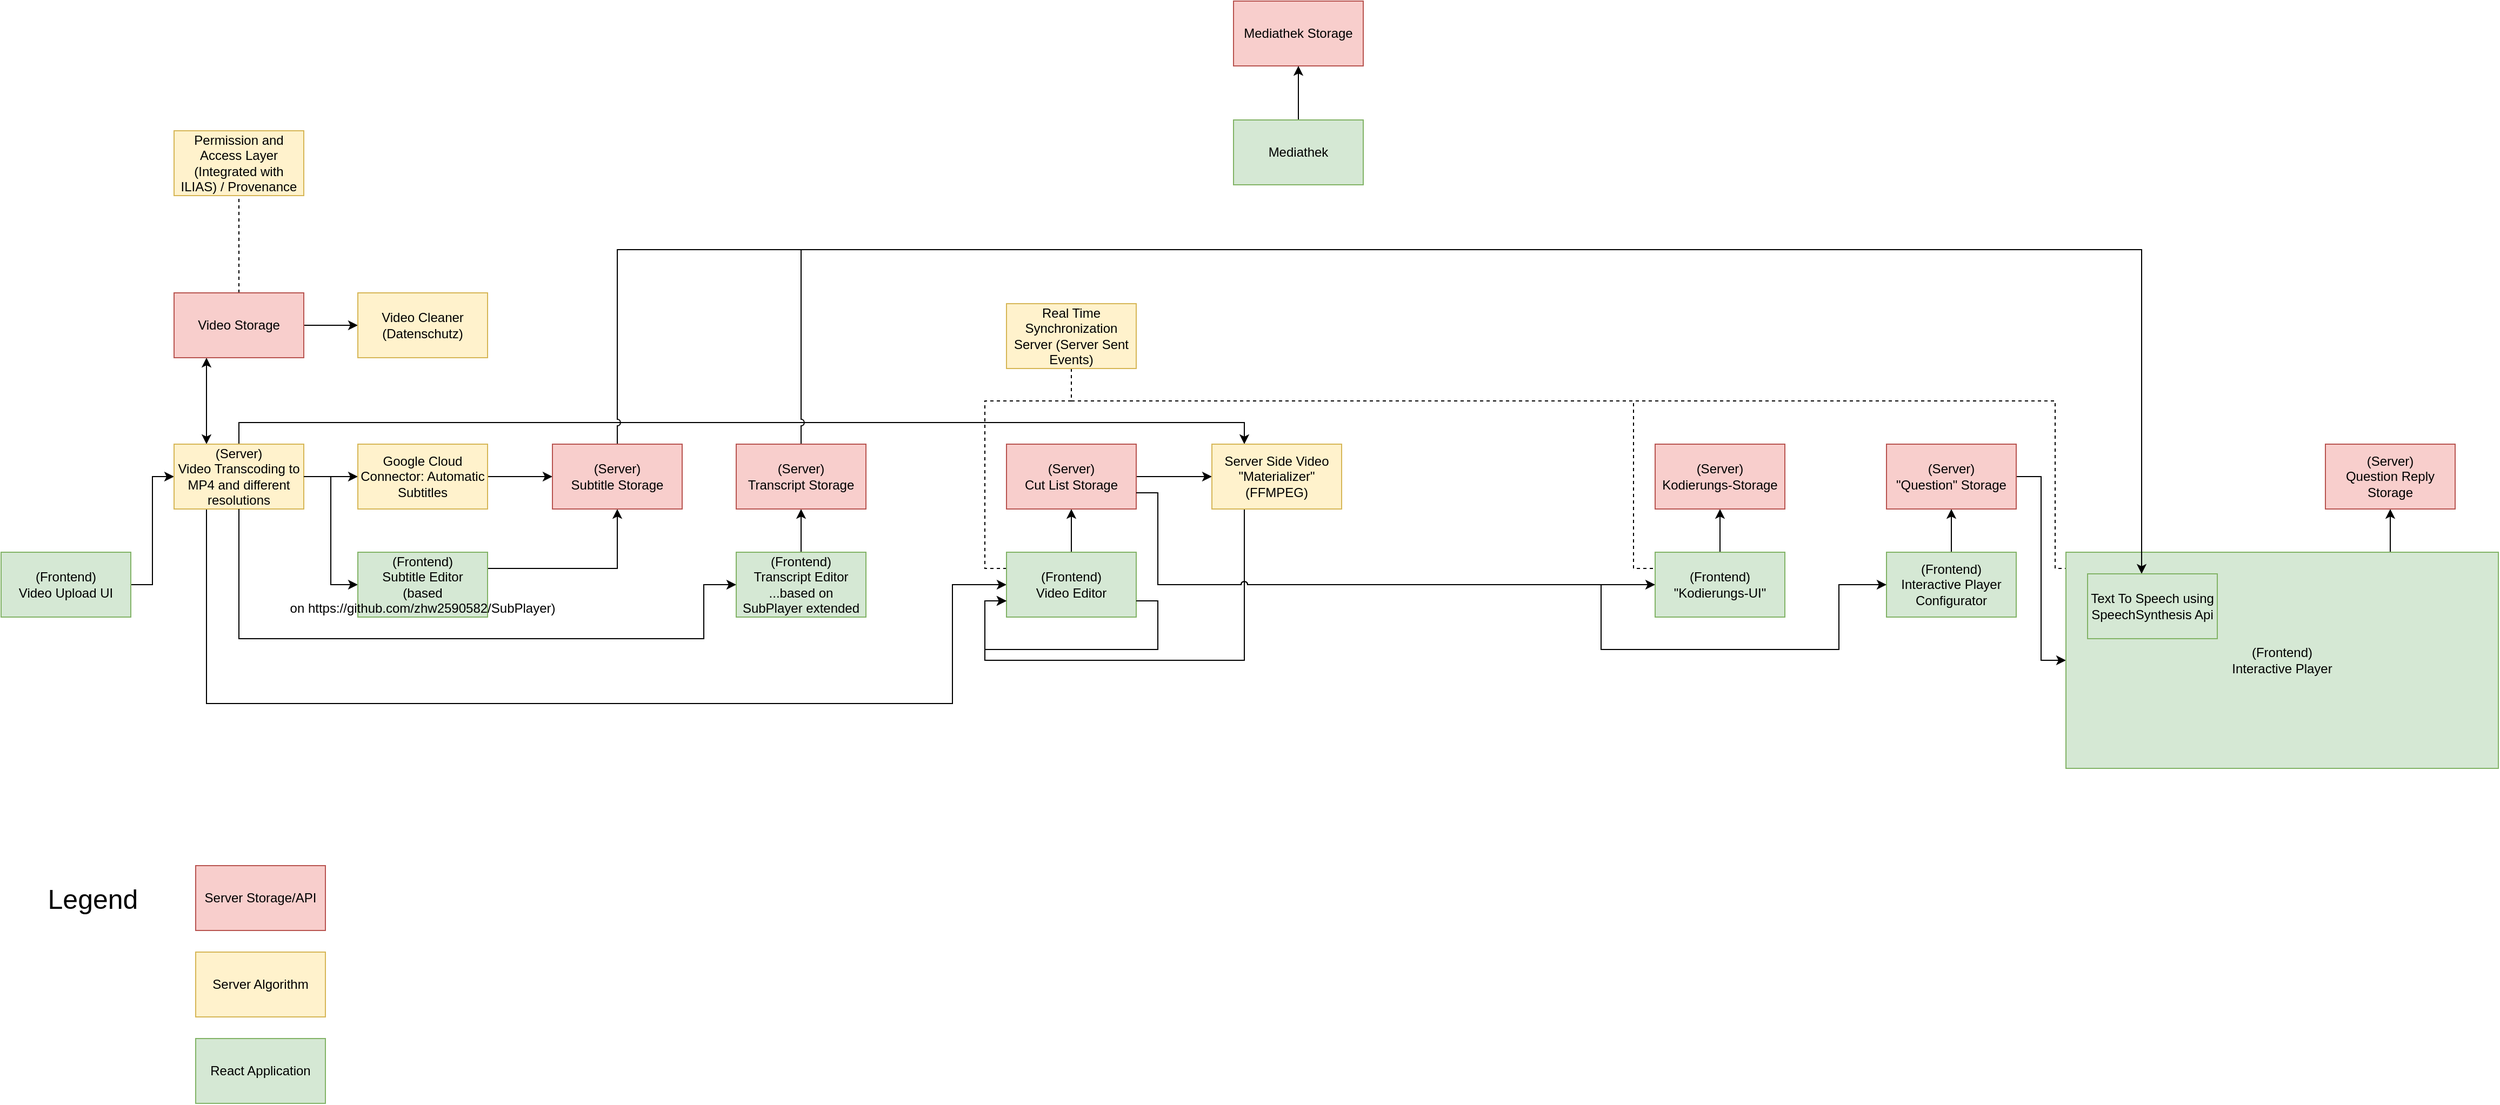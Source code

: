 <mxfile version="12.4.2" type="device" pages="1"><diagram id="jEllUg9aTqqqHHON40cu" name="Page-1"><mxGraphModel dx="1820" dy="2817" grid="1" gridSize="10" guides="1" tooltips="1" connect="1" arrows="1" fold="1" page="1" pageScale="1" pageWidth="827" pageHeight="1169" math="0" shadow="0"><root><mxCell id="0"/><mxCell id="1" parent="0"/><mxCell id="AGfXLvFwbZapcbmT7w0T-3" style="edgeStyle=orthogonalEdgeStyle;rounded=0;orthogonalLoop=1;jettySize=auto;html=1;exitX=1;exitY=0.5;exitDx=0;exitDy=0;entryX=0;entryY=0.5;entryDx=0;entryDy=0;" parent="1" source="AGfXLvFwbZapcbmT7w0T-1" target="AGfXLvFwbZapcbmT7w0T-2" edge="1"><mxGeometry relative="1" as="geometry"/></mxCell><mxCell id="AGfXLvFwbZapcbmT7w0T-1" value="(Frontend)&lt;br&gt;Video Upload UI" style="rounded=0;whiteSpace=wrap;html=1;fillColor=#d5e8d4;strokeColor=#82b366;" parent="1" vertex="1"><mxGeometry x="40" y="200" width="120" height="60" as="geometry"/></mxCell><mxCell id="AGfXLvFwbZapcbmT7w0T-5" style="edgeStyle=orthogonalEdgeStyle;rounded=0;orthogonalLoop=1;jettySize=auto;html=1;entryX=0;entryY=0.5;entryDx=0;entryDy=0;" parent="1" source="AGfXLvFwbZapcbmT7w0T-2" target="AGfXLvFwbZapcbmT7w0T-4" edge="1"><mxGeometry relative="1" as="geometry"/></mxCell><mxCell id="AGfXLvFwbZapcbmT7w0T-14" style="edgeStyle=orthogonalEdgeStyle;rounded=0;orthogonalLoop=1;jettySize=auto;html=1;exitX=0.25;exitY=1;exitDx=0;exitDy=0;" parent="1" source="AGfXLvFwbZapcbmT7w0T-2" target="AGfXLvFwbZapcbmT7w0T-13" edge="1"><mxGeometry relative="1" as="geometry"><Array as="points"><mxPoint x="230" y="340"/><mxPoint x="920" y="340"/><mxPoint x="920" y="230"/></Array></mxGeometry></mxCell><mxCell id="AGfXLvFwbZapcbmT7w0T-19" style="edgeStyle=orthogonalEdgeStyle;rounded=0;orthogonalLoop=1;jettySize=auto;html=1;exitX=0.5;exitY=0;exitDx=0;exitDy=0;entryX=0.25;entryY=0;entryDx=0;entryDy=0;" parent="1" source="AGfXLvFwbZapcbmT7w0T-2" target="AGfXLvFwbZapcbmT7w0T-17" edge="1"><mxGeometry relative="1" as="geometry"/></mxCell><mxCell id="hoko4UDkJpauVfEKLa7Q-4" style="edgeStyle=orthogonalEdgeStyle;rounded=0;orthogonalLoop=1;jettySize=auto;html=1;exitX=0.25;exitY=0;exitDx=0;exitDy=0;entryX=0.25;entryY=1;entryDx=0;entryDy=0;startArrow=classic;startFill=1;" edge="1" parent="1" source="AGfXLvFwbZapcbmT7w0T-2" target="hoko4UDkJpauVfEKLa7Q-3"><mxGeometry relative="1" as="geometry"/></mxCell><mxCell id="AGfXLvFwbZapcbmT7w0T-2" value="(Server)&lt;br&gt;Video Transcoding to MP4 and different resolutions" style="rounded=0;whiteSpace=wrap;html=1;fillColor=#fff2cc;strokeColor=#d6b656;" parent="1" vertex="1"><mxGeometry x="200" y="100" width="120" height="60" as="geometry"/></mxCell><mxCell id="AGfXLvFwbZapcbmT7w0T-7" style="edgeStyle=orthogonalEdgeStyle;rounded=0;orthogonalLoop=1;jettySize=auto;html=1;entryX=0;entryY=0.5;entryDx=0;entryDy=0;" parent="1" source="AGfXLvFwbZapcbmT7w0T-2" target="AGfXLvFwbZapcbmT7w0T-6" edge="1"><mxGeometry relative="1" as="geometry"/></mxCell><mxCell id="AGfXLvFwbZapcbmT7w0T-11" style="edgeStyle=orthogonalEdgeStyle;rounded=0;orthogonalLoop=1;jettySize=auto;html=1;" parent="1" source="AGfXLvFwbZapcbmT7w0T-4" target="AGfXLvFwbZapcbmT7w0T-9" edge="1"><mxGeometry relative="1" as="geometry"/></mxCell><mxCell id="AGfXLvFwbZapcbmT7w0T-4" value="Google Cloud Connector: Automatic Subtitles" style="rounded=0;whiteSpace=wrap;html=1;fillColor=#fff2cc;strokeColor=#d6b656;" parent="1" vertex="1"><mxGeometry x="370" y="100" width="120" height="60" as="geometry"/></mxCell><mxCell id="AGfXLvFwbZapcbmT7w0T-10" style="edgeStyle=orthogonalEdgeStyle;rounded=0;orthogonalLoop=1;jettySize=auto;html=1;exitX=1;exitY=0.25;exitDx=0;exitDy=0;" parent="1" source="AGfXLvFwbZapcbmT7w0T-6" target="AGfXLvFwbZapcbmT7w0T-9" edge="1"><mxGeometry relative="1" as="geometry"/></mxCell><mxCell id="AGfXLvFwbZapcbmT7w0T-6" value="(Frontend)&lt;br&gt;Subtitle Editor&lt;br&gt;(based on&amp;nbsp;https://github.com/zhw2590582/SubPlayer)" style="rounded=0;whiteSpace=wrap;html=1;fillColor=#d5e8d4;strokeColor=#82b366;" parent="1" vertex="1"><mxGeometry x="370" y="200" width="120" height="60" as="geometry"/></mxCell><mxCell id="2BHL-8dwvV3Odb5fwnbc-6" style="edgeStyle=orthogonalEdgeStyle;rounded=0;orthogonalLoop=1;jettySize=auto;html=1;endArrow=classic;endFill=1;" parent="1" source="AGfXLvFwbZapcbmT7w0T-8" target="2BHL-8dwvV3Odb5fwnbc-5" edge="1"><mxGeometry relative="1" as="geometry"/></mxCell><mxCell id="AGfXLvFwbZapcbmT7w0T-8" value="(Frontend)&lt;br&gt;Transcript Editor&lt;br&gt;...based on SubPlayer extended" style="rounded=0;whiteSpace=wrap;html=1;fillColor=#d5e8d4;strokeColor=#82b366;" parent="1" vertex="1"><mxGeometry x="720" y="200" width="120" height="60" as="geometry"/></mxCell><mxCell id="AGfXLvFwbZapcbmT7w0T-12" style="edgeStyle=orthogonalEdgeStyle;rounded=0;orthogonalLoop=1;jettySize=auto;html=1;exitX=0.5;exitY=1;exitDx=0;exitDy=0;entryX=0;entryY=0.5;entryDx=0;entryDy=0;" parent="1" source="AGfXLvFwbZapcbmT7w0T-2" target="AGfXLvFwbZapcbmT7w0T-8" edge="1"><mxGeometry relative="1" as="geometry"><Array as="points"><mxPoint x="260" y="280"/><mxPoint x="690" y="280"/><mxPoint x="690" y="230"/></Array></mxGeometry></mxCell><mxCell id="2BHL-8dwvV3Odb5fwnbc-9" style="edgeStyle=orthogonalEdgeStyle;rounded=0;jumpStyle=arc;orthogonalLoop=1;jettySize=auto;html=1;exitX=0.5;exitY=0;exitDx=0;exitDy=0;endArrow=classic;endFill=1;" parent="1" source="AGfXLvFwbZapcbmT7w0T-9" target="2BHL-8dwvV3Odb5fwnbc-7" edge="1"><mxGeometry relative="1" as="geometry"><Array as="points"><mxPoint x="610" y="-80"/><mxPoint x="2020" y="-80"/></Array></mxGeometry></mxCell><mxCell id="AGfXLvFwbZapcbmT7w0T-9" value="(Server)&lt;br&gt;Subtitle Storage" style="rounded=0;whiteSpace=wrap;html=1;fillColor=#f8cecc;strokeColor=#b85450;" parent="1" vertex="1"><mxGeometry x="550" y="100" width="120" height="60" as="geometry"/></mxCell><mxCell id="AGfXLvFwbZapcbmT7w0T-16" style="edgeStyle=orthogonalEdgeStyle;rounded=0;orthogonalLoop=1;jettySize=auto;html=1;exitX=0.5;exitY=0;exitDx=0;exitDy=0;" parent="1" source="AGfXLvFwbZapcbmT7w0T-13" target="AGfXLvFwbZapcbmT7w0T-15" edge="1"><mxGeometry relative="1" as="geometry"/></mxCell><mxCell id="2BHL-8dwvV3Odb5fwnbc-2" style="edgeStyle=orthogonalEdgeStyle;rounded=0;orthogonalLoop=1;jettySize=auto;html=1;dashed=1;endArrow=none;endFill=0;entryX=0;entryY=0.25;entryDx=0;entryDy=0;" parent="1" source="2BHL-8dwvV3Odb5fwnbc-1" target="AGfXLvFwbZapcbmT7w0T-13" edge="1"><mxGeometry relative="1" as="geometry"><Array as="points"><mxPoint x="1030" y="60"/><mxPoint x="950" y="60"/><mxPoint x="950" y="215"/></Array></mxGeometry></mxCell><mxCell id="AGfXLvFwbZapcbmT7w0T-13" value="(Frontend)&lt;br&gt;Video Editor" style="rounded=0;whiteSpace=wrap;html=1;fillColor=#d5e8d4;strokeColor=#82b366;" parent="1" vertex="1"><mxGeometry x="970" y="200" width="120" height="60" as="geometry"/></mxCell><mxCell id="AGfXLvFwbZapcbmT7w0T-18" style="edgeStyle=orthogonalEdgeStyle;rounded=0;orthogonalLoop=1;jettySize=auto;html=1;entryX=0;entryY=0.5;entryDx=0;entryDy=0;" parent="1" source="AGfXLvFwbZapcbmT7w0T-15" target="AGfXLvFwbZapcbmT7w0T-17" edge="1"><mxGeometry relative="1" as="geometry"/></mxCell><mxCell id="AGfXLvFwbZapcbmT7w0T-15" value="(Server)&lt;br&gt;Cut List Storage" style="rounded=0;whiteSpace=wrap;html=1;fillColor=#f8cecc;strokeColor=#b85450;" parent="1" vertex="1"><mxGeometry x="970" y="100" width="120" height="60" as="geometry"/></mxCell><mxCell id="AGfXLvFwbZapcbmT7w0T-20" style="edgeStyle=orthogonalEdgeStyle;rounded=0;orthogonalLoop=1;jettySize=auto;html=1;exitX=0.25;exitY=1;exitDx=0;exitDy=0;entryX=0;entryY=0.75;entryDx=0;entryDy=0;" parent="1" source="AGfXLvFwbZapcbmT7w0T-17" target="AGfXLvFwbZapcbmT7w0T-13" edge="1"><mxGeometry relative="1" as="geometry"><Array as="points"><mxPoint x="1190" y="300"/><mxPoint x="950" y="300"/><mxPoint x="950" y="245"/></Array></mxGeometry></mxCell><mxCell id="AGfXLvFwbZapcbmT7w0T-17" value="Server Side Video &quot;Materializer&quot; (FFMPEG)" style="rounded=0;whiteSpace=wrap;html=1;fillColor=#fff2cc;strokeColor=#d6b656;" parent="1" vertex="1"><mxGeometry x="1160" y="100" width="120" height="60" as="geometry"/></mxCell><mxCell id="AGfXLvFwbZapcbmT7w0T-21" style="edgeStyle=orthogonalEdgeStyle;rounded=0;orthogonalLoop=1;jettySize=auto;html=1;exitX=1;exitY=0.75;exitDx=0;exitDy=0;entryX=0;entryY=0.75;entryDx=0;entryDy=0;" parent="1" source="AGfXLvFwbZapcbmT7w0T-13" target="AGfXLvFwbZapcbmT7w0T-13" edge="1"><mxGeometry relative="1" as="geometry"><Array as="points"><mxPoint x="1110" y="245"/><mxPoint x="1110" y="290"/><mxPoint x="950" y="290"/><mxPoint x="950" y="245"/></Array></mxGeometry></mxCell><mxCell id="AGfXLvFwbZapcbmT7w0T-25" style="edgeStyle=orthogonalEdgeStyle;rounded=0;jumpStyle=arc;orthogonalLoop=1;jettySize=auto;html=1;" parent="1" source="AGfXLvFwbZapcbmT7w0T-22" target="AGfXLvFwbZapcbmT7w0T-24" edge="1"><mxGeometry relative="1" as="geometry"/></mxCell><mxCell id="2BHL-8dwvV3Odb5fwnbc-3" style="edgeStyle=orthogonalEdgeStyle;rounded=0;orthogonalLoop=1;jettySize=auto;html=1;exitX=0.5;exitY=1;exitDx=0;exitDy=0;entryX=0;entryY=0.25;entryDx=0;entryDy=0;dashed=1;endArrow=none;endFill=0;" parent="1" source="2BHL-8dwvV3Odb5fwnbc-1" target="AGfXLvFwbZapcbmT7w0T-22" edge="1"><mxGeometry relative="1" as="geometry"><Array as="points"><mxPoint x="1030" y="60"/><mxPoint x="1550" y="60"/><mxPoint x="1550" y="215"/></Array></mxGeometry></mxCell><mxCell id="AGfXLvFwbZapcbmT7w0T-22" value="(Frontend)&lt;br&gt;&quot;Kodierungs-UI&quot;" style="rounded=0;whiteSpace=wrap;html=1;fillColor=#d5e8d4;strokeColor=#82b366;" parent="1" vertex="1"><mxGeometry x="1570" y="200" width="120" height="60" as="geometry"/></mxCell><mxCell id="AGfXLvFwbZapcbmT7w0T-23" style="edgeStyle=orthogonalEdgeStyle;rounded=0;orthogonalLoop=1;jettySize=auto;html=1;exitX=1;exitY=0.75;exitDx=0;exitDy=0;entryX=0;entryY=0.5;entryDx=0;entryDy=0;jumpStyle=arc;" parent="1" source="AGfXLvFwbZapcbmT7w0T-15" target="AGfXLvFwbZapcbmT7w0T-22" edge="1"><mxGeometry relative="1" as="geometry"><Array as="points"><mxPoint x="1110" y="145"/><mxPoint x="1110" y="230"/></Array></mxGeometry></mxCell><mxCell id="AGfXLvFwbZapcbmT7w0T-24" value="(Server)&lt;br&gt;Kodierungs-Storage" style="rounded=0;whiteSpace=wrap;html=1;fillColor=#f8cecc;strokeColor=#b85450;" parent="1" vertex="1"><mxGeometry x="1570" y="100" width="120" height="60" as="geometry"/></mxCell><mxCell id="AGfXLvFwbZapcbmT7w0T-31" style="edgeStyle=orthogonalEdgeStyle;rounded=0;jumpStyle=arc;orthogonalLoop=1;jettySize=auto;html=1;exitX=0.5;exitY=0;exitDx=0;exitDy=0;" parent="1" source="AGfXLvFwbZapcbmT7w0T-26" target="AGfXLvFwbZapcbmT7w0T-29" edge="1"><mxGeometry relative="1" as="geometry"/></mxCell><mxCell id="AGfXLvFwbZapcbmT7w0T-26" value="(Frontend)&lt;br&gt;Interactive Player Configurator" style="rounded=0;whiteSpace=wrap;html=1;fillColor=#d5e8d4;strokeColor=#82b366;" parent="1" vertex="1"><mxGeometry x="1784" y="200" width="120" height="60" as="geometry"/></mxCell><mxCell id="AGfXLvFwbZapcbmT7w0T-27" style="edgeStyle=orthogonalEdgeStyle;rounded=0;jumpStyle=arc;orthogonalLoop=1;jettySize=auto;html=1;exitX=1;exitY=0.75;exitDx=0;exitDy=0;entryX=0;entryY=0.5;entryDx=0;entryDy=0;" parent="1" source="AGfXLvFwbZapcbmT7w0T-15" target="AGfXLvFwbZapcbmT7w0T-26" edge="1"><mxGeometry relative="1" as="geometry"><Array as="points"><mxPoint x="1110" y="145"/><mxPoint x="1110" y="230"/><mxPoint x="1520" y="230"/><mxPoint x="1520" y="290"/><mxPoint x="1740" y="290"/><mxPoint x="1740" y="230"/></Array></mxGeometry></mxCell><mxCell id="AGfXLvFwbZapcbmT7w0T-32" style="edgeStyle=orthogonalEdgeStyle;rounded=0;jumpStyle=arc;orthogonalLoop=1;jettySize=auto;html=1;exitX=1;exitY=0.5;exitDx=0;exitDy=0;entryX=0;entryY=0.5;entryDx=0;entryDy=0;" parent="1" source="AGfXLvFwbZapcbmT7w0T-29" target="AGfXLvFwbZapcbmT7w0T-30" edge="1"><mxGeometry relative="1" as="geometry"/></mxCell><mxCell id="AGfXLvFwbZapcbmT7w0T-29" value="(Server)&lt;br&gt;&quot;Question&quot; Storage" style="rounded=0;whiteSpace=wrap;html=1;fillColor=#f8cecc;strokeColor=#b85450;" parent="1" vertex="1"><mxGeometry x="1784" y="100" width="120" height="60" as="geometry"/></mxCell><mxCell id="2BHL-8dwvV3Odb5fwnbc-4" style="edgeStyle=orthogonalEdgeStyle;rounded=0;orthogonalLoop=1;jettySize=auto;html=1;dashed=1;endArrow=none;endFill=0;entryX=0;entryY=0.25;entryDx=0;entryDy=0;" parent="1" source="2BHL-8dwvV3Odb5fwnbc-1" target="AGfXLvFwbZapcbmT7w0T-30" edge="1"><mxGeometry relative="1" as="geometry"><Array as="points"><mxPoint x="1030" y="60"/><mxPoint x="1940" y="60"/><mxPoint x="1940" y="215"/><mxPoint x="1950" y="215"/></Array></mxGeometry></mxCell><mxCell id="2BHL-8dwvV3Odb5fwnbc-16" style="edgeStyle=orthogonalEdgeStyle;rounded=0;jumpStyle=arc;orthogonalLoop=1;jettySize=auto;html=1;exitX=0.75;exitY=0;exitDx=0;exitDy=0;endArrow=classic;endFill=1;" parent="1" source="AGfXLvFwbZapcbmT7w0T-30" target="2BHL-8dwvV3Odb5fwnbc-13" edge="1"><mxGeometry relative="1" as="geometry"/></mxCell><mxCell id="AGfXLvFwbZapcbmT7w0T-30" value="(Frontend)&lt;br&gt;Interactive Player" style="rounded=0;whiteSpace=wrap;html=1;fillColor=#d5e8d4;strokeColor=#82b366;" parent="1" vertex="1"><mxGeometry x="1950" y="200" width="400" height="200" as="geometry"/></mxCell><mxCell id="2BHL-8dwvV3Odb5fwnbc-1" value="Real Time Synchronization Server (Server Sent Events)" style="rounded=0;whiteSpace=wrap;html=1;fillColor=#fff2cc;strokeColor=#d6b656;" parent="1" vertex="1"><mxGeometry x="970" y="-30" width="120" height="60" as="geometry"/></mxCell><mxCell id="2BHL-8dwvV3Odb5fwnbc-8" style="edgeStyle=orthogonalEdgeStyle;rounded=0;orthogonalLoop=1;jettySize=auto;html=1;exitX=0.5;exitY=0;exitDx=0;exitDy=0;endArrow=classic;endFill=1;jumpStyle=arc;" parent="1" source="2BHL-8dwvV3Odb5fwnbc-5" target="2BHL-8dwvV3Odb5fwnbc-7" edge="1"><mxGeometry relative="1" as="geometry"><Array as="points"><mxPoint x="780" y="-80"/><mxPoint x="2020" y="-80"/></Array></mxGeometry></mxCell><mxCell id="2BHL-8dwvV3Odb5fwnbc-5" value="(Server)&lt;br&gt;Transcript Storage" style="rounded=0;whiteSpace=wrap;html=1;fillColor=#f8cecc;strokeColor=#b85450;" parent="1" vertex="1"><mxGeometry x="720" y="100" width="120" height="60" as="geometry"/></mxCell><mxCell id="2BHL-8dwvV3Odb5fwnbc-7" value="Text To Speech using SpeechSynthesis Api" style="rounded=0;whiteSpace=wrap;html=1;fillColor=#d5e8d4;strokeColor=#82b366;" parent="1" vertex="1"><mxGeometry x="1970" y="220" width="120" height="60" as="geometry"/></mxCell><mxCell id="2BHL-8dwvV3Odb5fwnbc-10" value="React Application" style="rounded=0;whiteSpace=wrap;html=1;fillColor=#d5e8d4;strokeColor=#82b366;" parent="1" vertex="1"><mxGeometry x="220" y="650" width="120" height="60" as="geometry"/></mxCell><mxCell id="2BHL-8dwvV3Odb5fwnbc-11" value="Server Algorithm" style="rounded=0;whiteSpace=wrap;html=1;fillColor=#fff2cc;strokeColor=#d6b656;" parent="1" vertex="1"><mxGeometry x="220" y="570" width="120" height="60" as="geometry"/></mxCell><mxCell id="2BHL-8dwvV3Odb5fwnbc-12" value="Server Storage/API" style="rounded=0;whiteSpace=wrap;html=1;fillColor=#f8cecc;strokeColor=#b85450;" parent="1" vertex="1"><mxGeometry x="220" y="490" width="120" height="60" as="geometry"/></mxCell><mxCell id="2BHL-8dwvV3Odb5fwnbc-13" value="(Server)&lt;br&gt;Question Reply Storage" style="rounded=0;whiteSpace=wrap;html=1;fillColor=#f8cecc;strokeColor=#b85450;" parent="1" vertex="1"><mxGeometry x="2190" y="100" width="120" height="60" as="geometry"/></mxCell><mxCell id="2BHL-8dwvV3Odb5fwnbc-17" value="Legend" style="text;html=1;strokeColor=none;fillColor=none;align=center;verticalAlign=middle;whiteSpace=wrap;rounded=0;fontSize=25;" parent="1" vertex="1"><mxGeometry x="70" y="500" width="110" height="40" as="geometry"/></mxCell><mxCell id="hoko4UDkJpauVfEKLa7Q-1" value="Mediathek Storage" style="rounded=0;whiteSpace=wrap;html=1;fillColor=#f8cecc;strokeColor=#b85450;" vertex="1" parent="1"><mxGeometry x="1180" y="-310" width="120" height="60" as="geometry"/></mxCell><mxCell id="hoko4UDkJpauVfEKLa7Q-7" style="edgeStyle=orthogonalEdgeStyle;rounded=0;orthogonalLoop=1;jettySize=auto;html=1;startArrow=none;startFill=0;" edge="1" parent="1" source="hoko4UDkJpauVfEKLa7Q-2" target="hoko4UDkJpauVfEKLa7Q-1"><mxGeometry relative="1" as="geometry"/></mxCell><mxCell id="hoko4UDkJpauVfEKLa7Q-2" value="Mediathek" style="rounded=0;whiteSpace=wrap;html=1;fillColor=#d5e8d4;strokeColor=#82b366;" vertex="1" parent="1"><mxGeometry x="1180" y="-200" width="120" height="60" as="geometry"/></mxCell><mxCell id="hoko4UDkJpauVfEKLa7Q-6" style="edgeStyle=orthogonalEdgeStyle;rounded=0;orthogonalLoop=1;jettySize=auto;html=1;startArrow=none;startFill=0;" edge="1" parent="1" source="hoko4UDkJpauVfEKLa7Q-3" target="hoko4UDkJpauVfEKLa7Q-5"><mxGeometry relative="1" as="geometry"/></mxCell><mxCell id="hoko4UDkJpauVfEKLa7Q-10" style="edgeStyle=orthogonalEdgeStyle;rounded=0;orthogonalLoop=1;jettySize=auto;html=1;exitX=0.5;exitY=0;exitDx=0;exitDy=0;startArrow=none;startFill=0;endArrow=none;endFill=0;dashed=1;" edge="1" parent="1" source="hoko4UDkJpauVfEKLa7Q-3" target="hoko4UDkJpauVfEKLa7Q-9"><mxGeometry relative="1" as="geometry"/></mxCell><mxCell id="hoko4UDkJpauVfEKLa7Q-3" value="Video Storage" style="rounded=0;whiteSpace=wrap;html=1;fillColor=#f8cecc;strokeColor=#b85450;" vertex="1" parent="1"><mxGeometry x="200" y="-40" width="120" height="60" as="geometry"/></mxCell><mxCell id="hoko4UDkJpauVfEKLa7Q-5" value="Video Cleaner (Datenschutz)" style="rounded=0;whiteSpace=wrap;html=1;fillColor=#fff2cc;strokeColor=#d6b656;" vertex="1" parent="1"><mxGeometry x="370" y="-40" width="120" height="60" as="geometry"/></mxCell><mxCell id="hoko4UDkJpauVfEKLa7Q-9" value="Permission and Access Layer (Integrated with ILIAS) / Provenance" style="rounded=0;whiteSpace=wrap;html=1;fillColor=#fff2cc;strokeColor=#d6b656;" vertex="1" parent="1"><mxGeometry x="200" y="-190" width="120" height="60" as="geometry"/></mxCell></root></mxGraphModel></diagram></mxfile>